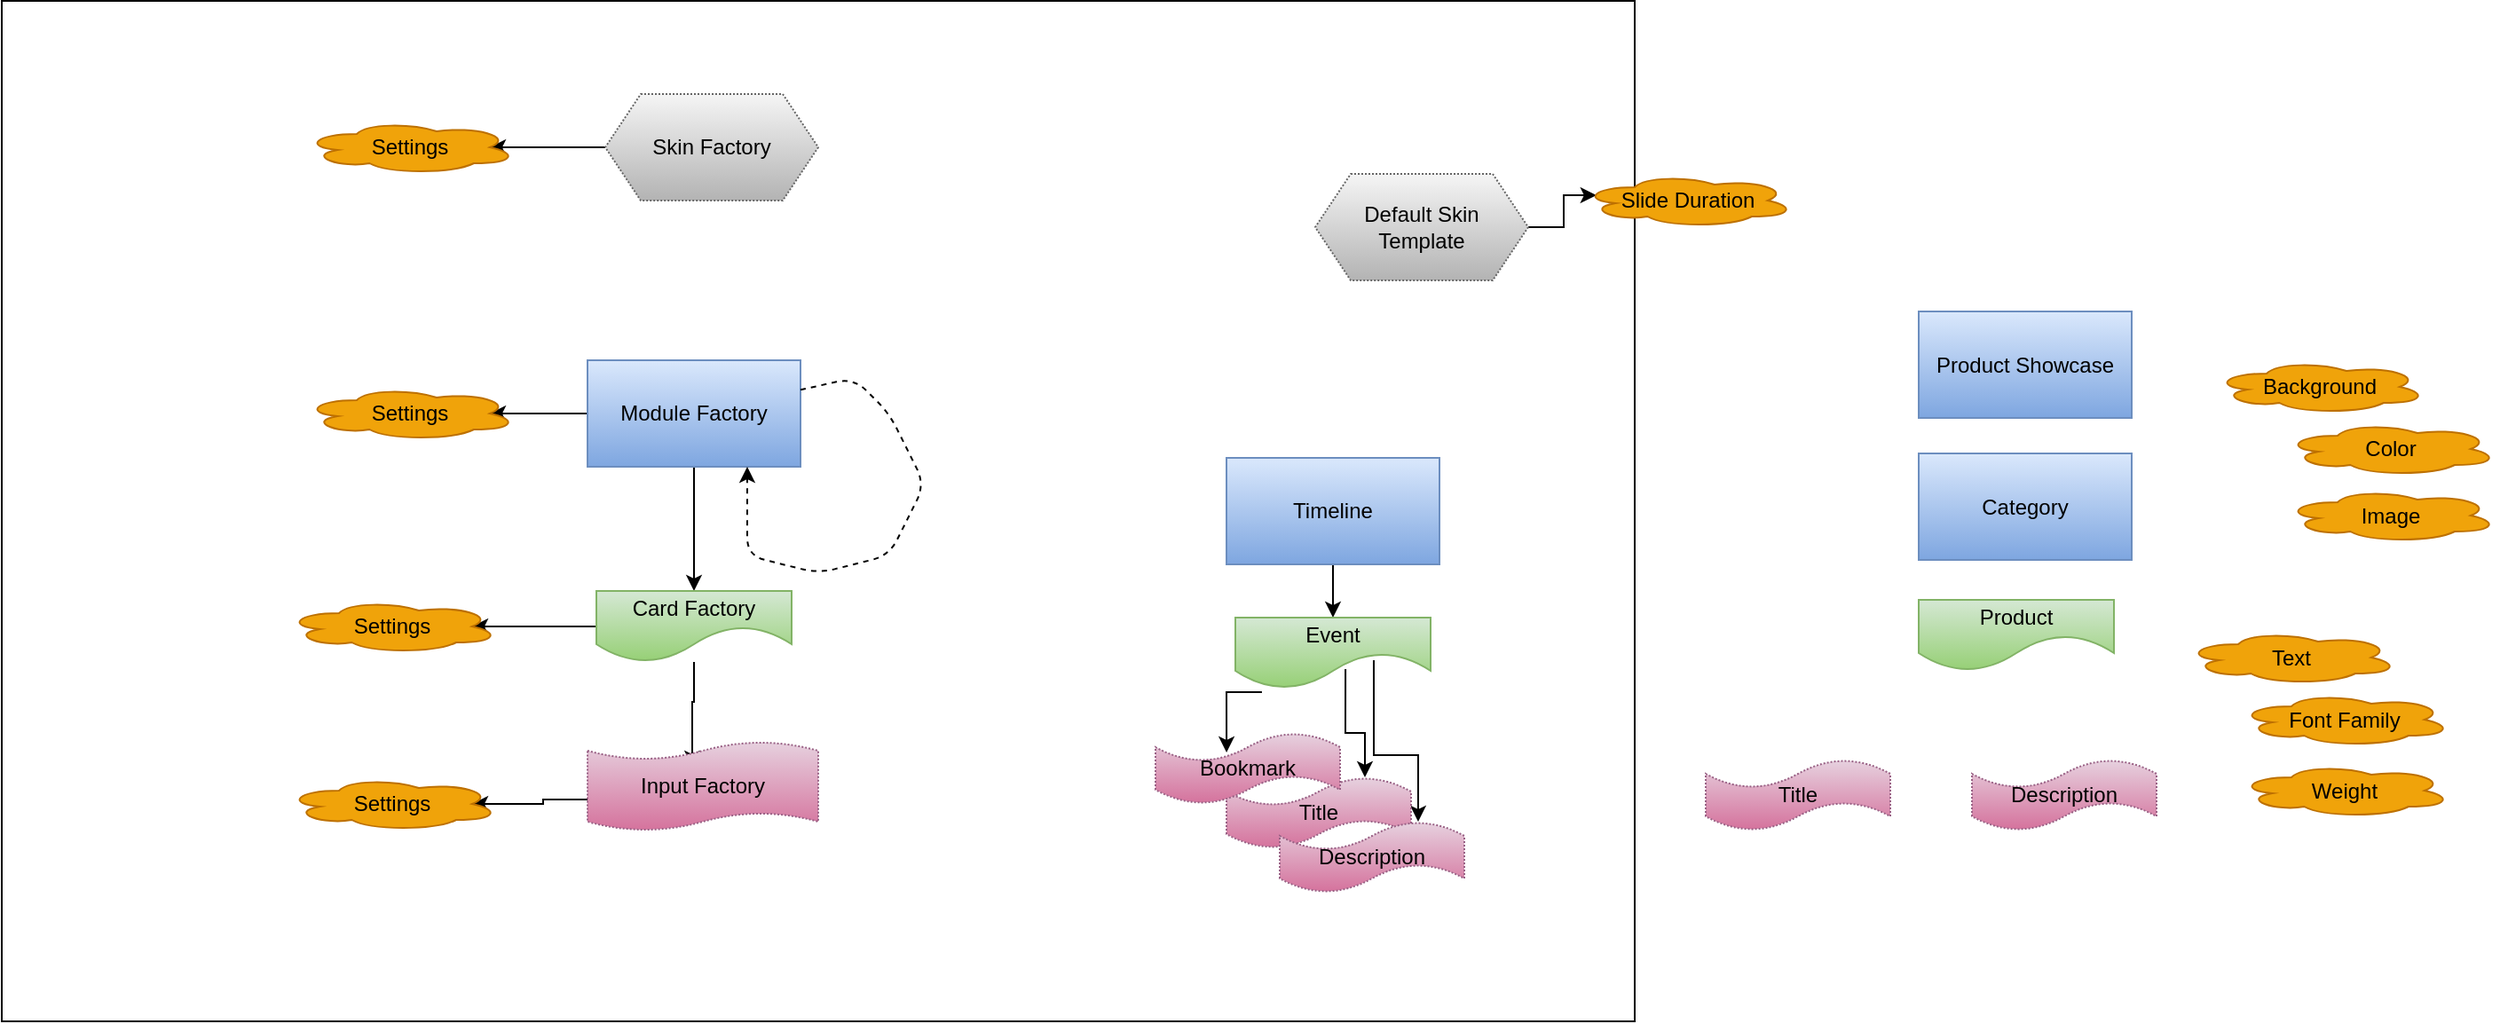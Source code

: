 <mxfile version="16.6.6" type="github"><diagram id="qwyssv_Jp2rAdT7Fx25V" name="Page-1"><mxGraphModel dx="653" dy="1712" grid="1" gridSize="10" guides="1" tooltips="1" connect="1" arrows="1" fold="1" page="1" pageScale="1" pageWidth="1600" pageHeight="1200" math="0" shadow="0"><root><mxCell id="0"/><mxCell id="1" parent="0"/><mxCell id="abnrcZUVTyxAUXUlJfrI-17" value="" style="rounded=0;whiteSpace=wrap;html=1;" parent="1" vertex="1"><mxGeometry x="50" y="-32.5" width="920" height="575" as="geometry"/></mxCell><mxCell id="abnrcZUVTyxAUXUlJfrI-3" style="edgeStyle=orthogonalEdgeStyle;rounded=0;orthogonalLoop=1;jettySize=auto;html=1;exitX=0.5;exitY=1;exitDx=0;exitDy=0;entryX=0.5;entryY=0;entryDx=0;entryDy=0;" parent="1" source="sjU5E49n6G_sGgpdmTzi-1" target="abnrcZUVTyxAUXUlJfrI-2" edge="1"><mxGeometry relative="1" as="geometry"/></mxCell><mxCell id="abnrcZUVTyxAUXUlJfrI-8" style="edgeStyle=orthogonalEdgeStyle;rounded=0;orthogonalLoop=1;jettySize=auto;html=1;exitX=0;exitY=0.5;exitDx=0;exitDy=0;entryX=0.875;entryY=0.5;entryDx=0;entryDy=0;entryPerimeter=0;" parent="1" source="sjU5E49n6G_sGgpdmTzi-1" target="abnrcZUVTyxAUXUlJfrI-5" edge="1"><mxGeometry relative="1" as="geometry"/></mxCell><mxCell id="sjU5E49n6G_sGgpdmTzi-1" value="Module Factory" style="rounded=0;whiteSpace=wrap;html=1;fillColor=#dae8fc;strokeColor=#6c8ebf;gradientColor=#7ea6e0;" parent="1" vertex="1"><mxGeometry x="380" y="170" width="120" height="60" as="geometry"/></mxCell><mxCell id="abnrcZUVTyxAUXUlJfrI-1" value="" style="endArrow=classic;html=1;dashed=1;fontFamily=Helvetica;fontSize=11;fontColor=rgb(0, 0, 0);align=center;strokeColor=rgb(0, 0, 0);entryX=0.75;entryY=1;entryDx=0;entryDy=0;" parent="1" source="sjU5E49n6G_sGgpdmTzi-1" target="sjU5E49n6G_sGgpdmTzi-1" edge="1"><mxGeometry width="50" height="50" relative="1" as="geometry"><mxPoint x="1050" y="330" as="sourcePoint"/><mxPoint x="470" y="250" as="targetPoint"/><Array as="points"><mxPoint x="530" y="180"/><mxPoint x="550" y="200"/><mxPoint x="570" y="240"/><mxPoint x="550" y="280"/><mxPoint x="510" y="290"/><mxPoint x="470" y="280"/></Array></mxGeometry></mxCell><mxCell id="abnrcZUVTyxAUXUlJfrI-9" style="edgeStyle=orthogonalEdgeStyle;rounded=0;orthogonalLoop=1;jettySize=auto;html=1;exitX=0;exitY=0.5;exitDx=0;exitDy=0;entryX=0.875;entryY=0.5;entryDx=0;entryDy=0;entryPerimeter=0;" parent="1" source="abnrcZUVTyxAUXUlJfrI-2" target="abnrcZUVTyxAUXUlJfrI-6" edge="1"><mxGeometry relative="1" as="geometry"/></mxCell><mxCell id="abnrcZUVTyxAUXUlJfrI-50" style="edgeStyle=orthogonalEdgeStyle;rounded=0;orthogonalLoop=1;jettySize=auto;html=1;entryX=0.454;entryY=0.28;entryDx=0;entryDy=0;entryPerimeter=0;" parent="1" source="abnrcZUVTyxAUXUlJfrI-2" target="abnrcZUVTyxAUXUlJfrI-48" edge="1"><mxGeometry relative="1" as="geometry"/></mxCell><mxCell id="abnrcZUVTyxAUXUlJfrI-2" value="Card Factory" style="shape=document;whiteSpace=wrap;html=1;boundedLbl=1;size=0.5;fillColor=#d5e8d4;gradientColor=#97d077;strokeColor=#82b366;" parent="1" vertex="1"><mxGeometry x="385" y="300" width="110" height="40" as="geometry"/></mxCell><mxCell id="abnrcZUVTyxAUXUlJfrI-5" value="Settings" style="ellipse;shape=cloud;whiteSpace=wrap;html=1;fillColor=#f0a30a;strokeColor=#BD7000;fontColor=#000000;" parent="1" vertex="1"><mxGeometry x="220" y="185" width="120" height="30" as="geometry"/></mxCell><mxCell id="abnrcZUVTyxAUXUlJfrI-6" value="Settings" style="ellipse;shape=cloud;whiteSpace=wrap;html=1;fillColor=#f0a30a;strokeColor=#BD7000;fontColor=#000000;" parent="1" vertex="1"><mxGeometry x="210" y="305" width="120" height="30" as="geometry"/></mxCell><mxCell id="abnrcZUVTyxAUXUlJfrI-15" style="edgeStyle=orthogonalEdgeStyle;rounded=0;orthogonalLoop=1;jettySize=auto;html=1;exitX=0;exitY=0.5;exitDx=0;exitDy=0;entryX=0.875;entryY=0.5;entryDx=0;entryDy=0;entryPerimeter=0;" parent="1" source="abnrcZUVTyxAUXUlJfrI-12" target="abnrcZUVTyxAUXUlJfrI-14" edge="1"><mxGeometry relative="1" as="geometry"/></mxCell><mxCell id="abnrcZUVTyxAUXUlJfrI-12" value="Skin Factory" style="shape=hexagon;perimeter=hexagonPerimeter2;whiteSpace=wrap;html=1;fixedSize=1;fontFamily=Helvetica;fontSize=12;align=center;strokeColor=#666666;fillColor=#f5f5f5;gradientColor=#b3b3b3;dashed=1;dashPattern=1 1;" parent="1" vertex="1"><mxGeometry x="390" y="20" width="120" height="60" as="geometry"/></mxCell><mxCell id="abnrcZUVTyxAUXUlJfrI-14" value="Settings" style="ellipse;shape=cloud;whiteSpace=wrap;html=1;fillColor=#f0a30a;strokeColor=#BD7000;fontColor=#000000;" parent="1" vertex="1"><mxGeometry x="220" y="35" width="120" height="30" as="geometry"/></mxCell><mxCell id="abnrcZUVTyxAUXUlJfrI-38" style="edgeStyle=orthogonalEdgeStyle;rounded=0;orthogonalLoop=1;jettySize=auto;html=1;exitX=1;exitY=0.5;exitDx=0;exitDy=0;entryX=0.07;entryY=0.4;entryDx=0;entryDy=0;entryPerimeter=0;" parent="1" source="abnrcZUVTyxAUXUlJfrI-18" target="abnrcZUVTyxAUXUlJfrI-35" edge="1"><mxGeometry relative="1" as="geometry"><mxPoint x="949" y="98.99" as="targetPoint"/></mxGeometry></mxCell><mxCell id="abnrcZUVTyxAUXUlJfrI-18" value="Default Skin &lt;br&gt;Template" style="shape=hexagon;perimeter=hexagonPerimeter2;whiteSpace=wrap;html=1;fixedSize=1;fontFamily=Helvetica;fontSize=12;align=center;strokeColor=#666666;fillColor=#f5f5f5;gradientColor=#b3b3b3;dashed=1;dashPattern=1 1;" parent="1" vertex="1"><mxGeometry x="790" y="65" width="120" height="60" as="geometry"/></mxCell><mxCell id="abnrcZUVTyxAUXUlJfrI-26" style="edgeStyle=orthogonalEdgeStyle;rounded=0;orthogonalLoop=1;jettySize=auto;html=1;exitX=0.5;exitY=1;exitDx=0;exitDy=0;entryX=0.5;entryY=0;entryDx=0;entryDy=0;" parent="1" source="abnrcZUVTyxAUXUlJfrI-19" target="abnrcZUVTyxAUXUlJfrI-20" edge="1"><mxGeometry relative="1" as="geometry"/></mxCell><mxCell id="abnrcZUVTyxAUXUlJfrI-19" value="Timeline" style="rounded=0;whiteSpace=wrap;html=1;fillColor=#dae8fc;strokeColor=#6c8ebf;gradientColor=#7ea6e0;" parent="1" vertex="1"><mxGeometry x="740" y="225" width="120" height="60" as="geometry"/></mxCell><mxCell id="abnrcZUVTyxAUXUlJfrI-57" style="edgeStyle=orthogonalEdgeStyle;rounded=0;orthogonalLoop=1;jettySize=auto;html=1;exitX=0.136;exitY=1.05;exitDx=0;exitDy=0;entryX=0.385;entryY=0.275;entryDx=0;entryDy=0;entryPerimeter=0;exitPerimeter=0;" parent="1" source="abnrcZUVTyxAUXUlJfrI-20" target="abnrcZUVTyxAUXUlJfrI-53" edge="1"><mxGeometry relative="1" as="geometry"/></mxCell><mxCell id="abnrcZUVTyxAUXUlJfrI-58" style="edgeStyle=orthogonalEdgeStyle;rounded=0;orthogonalLoop=1;jettySize=auto;html=1;exitX=0.709;exitY=0.6;exitDx=0;exitDy=0;entryX=0.75;entryY=0;entryDx=0;entryDy=0;entryPerimeter=0;exitPerimeter=0;" parent="1" source="abnrcZUVTyxAUXUlJfrI-20" target="abnrcZUVTyxAUXUlJfrI-55" edge="1"><mxGeometry relative="1" as="geometry"/></mxCell><mxCell id="abnrcZUVTyxAUXUlJfrI-61" style="edgeStyle=orthogonalEdgeStyle;rounded=0;orthogonalLoop=1;jettySize=auto;html=1;exitX=0.564;exitY=0.725;exitDx=0;exitDy=0;entryX=0.75;entryY=0;entryDx=0;entryDy=0;entryPerimeter=0;exitPerimeter=0;" parent="1" source="abnrcZUVTyxAUXUlJfrI-20" target="abnrcZUVTyxAUXUlJfrI-54" edge="1"><mxGeometry relative="1" as="geometry"/></mxCell><mxCell id="abnrcZUVTyxAUXUlJfrI-20" value="Event" style="shape=document;whiteSpace=wrap;html=1;boundedLbl=1;size=0.5;fillColor=#d5e8d4;gradientColor=#97d077;strokeColor=#82b366;" parent="1" vertex="1"><mxGeometry x="745" y="315" width="110" height="40" as="geometry"/></mxCell><mxCell id="abnrcZUVTyxAUXUlJfrI-22" value="Product Showcase" style="rounded=0;whiteSpace=wrap;html=1;fillColor=#dae8fc;strokeColor=#6c8ebf;gradientColor=#7ea6e0;" parent="1" vertex="1"><mxGeometry x="1130" y="142.5" width="120" height="60" as="geometry"/></mxCell><mxCell id="abnrcZUVTyxAUXUlJfrI-23" value="Product" style="shape=document;whiteSpace=wrap;html=1;boundedLbl=1;size=0.5;fillColor=#d5e8d4;gradientColor=#97d077;strokeColor=#82b366;" parent="1" vertex="1"><mxGeometry x="1130" y="305" width="110" height="40" as="geometry"/></mxCell><mxCell id="abnrcZUVTyxAUXUlJfrI-24" value="Category" style="rounded=0;whiteSpace=wrap;html=1;fillColor=#dae8fc;strokeColor=#6c8ebf;gradientColor=#7ea6e0;" parent="1" vertex="1"><mxGeometry x="1130" y="222.5" width="120" height="60" as="geometry"/></mxCell><mxCell id="abnrcZUVTyxAUXUlJfrI-30" value="Text" style="ellipse;shape=cloud;whiteSpace=wrap;html=1;fillColor=#f0a30a;strokeColor=#BD7000;fontColor=#000000;" parent="1" vertex="1"><mxGeometry x="1280" y="322.5" width="120" height="30" as="geometry"/></mxCell><mxCell id="abnrcZUVTyxAUXUlJfrI-31" value="Font Family" style="ellipse;shape=cloud;whiteSpace=wrap;html=1;fillColor=#f0a30a;strokeColor=#BD7000;fontColor=#000000;" parent="1" vertex="1"><mxGeometry x="1310" y="357.5" width="120" height="30" as="geometry"/></mxCell><mxCell id="abnrcZUVTyxAUXUlJfrI-32" value="Weight" style="ellipse;shape=cloud;whiteSpace=wrap;html=1;fillColor=#f0a30a;strokeColor=#BD7000;fontColor=#000000;" parent="1" vertex="1"><mxGeometry x="1310" y="397.5" width="120" height="30" as="geometry"/></mxCell><mxCell id="abnrcZUVTyxAUXUlJfrI-33" value="Background" style="ellipse;shape=cloud;whiteSpace=wrap;html=1;fillColor=#f0a30a;strokeColor=#BD7000;fontColor=#000000;" parent="1" vertex="1"><mxGeometry x="1296" y="170" width="120" height="30" as="geometry"/></mxCell><mxCell id="abnrcZUVTyxAUXUlJfrI-34" value="Color" style="ellipse;shape=cloud;whiteSpace=wrap;html=1;fillColor=#f0a30a;strokeColor=#BD7000;fontColor=#000000;" parent="1" vertex="1"><mxGeometry x="1336" y="205" width="120" height="30" as="geometry"/></mxCell><mxCell id="abnrcZUVTyxAUXUlJfrI-35" value="Slide Duration" style="ellipse;shape=cloud;whiteSpace=wrap;html=1;fillColor=#f0a30a;strokeColor=#BD7000;fontColor=#000000;" parent="1" vertex="1"><mxGeometry x="940" y="65" width="120" height="30" as="geometry"/></mxCell><mxCell id="abnrcZUVTyxAUXUlJfrI-37" value="Image" style="ellipse;shape=cloud;whiteSpace=wrap;html=1;fillColor=#f0a30a;strokeColor=#BD7000;fontColor=#000000;" parent="1" vertex="1"><mxGeometry x="1336" y="242.5" width="120" height="30" as="geometry"/></mxCell><mxCell id="abnrcZUVTyxAUXUlJfrI-52" style="edgeStyle=orthogonalEdgeStyle;rounded=0;orthogonalLoop=1;jettySize=auto;html=1;exitX=0;exitY=0.65;exitDx=0;exitDy=0;exitPerimeter=0;entryX=0.875;entryY=0.5;entryDx=0;entryDy=0;entryPerimeter=0;" parent="1" source="abnrcZUVTyxAUXUlJfrI-48" target="abnrcZUVTyxAUXUlJfrI-51" edge="1"><mxGeometry relative="1" as="geometry"/></mxCell><mxCell id="abnrcZUVTyxAUXUlJfrI-48" value="Input Factory" style="shape=tape;whiteSpace=wrap;html=1;dashed=1;dashPattern=1 1;fontFamily=Helvetica;fontSize=12;fontColor=rgb(0, 0, 0);align=center;strokeColor=#996185;fillColor=#e6d0de;gradientColor=#d5739d;size=0.2;" parent="1" vertex="1"><mxGeometry x="380" y="385" width="130" height="50" as="geometry"/></mxCell><mxCell id="abnrcZUVTyxAUXUlJfrI-51" value="Settings" style="ellipse;shape=cloud;whiteSpace=wrap;html=1;fillColor=#f0a30a;strokeColor=#BD7000;fontColor=#000000;" parent="1" vertex="1"><mxGeometry x="210" y="405" width="120" height="30" as="geometry"/></mxCell><mxCell id="abnrcZUVTyxAUXUlJfrI-54" value="Title" style="shape=tape;whiteSpace=wrap;html=1;dashed=1;dashPattern=1 1;fontFamily=Helvetica;fontSize=12;fontColor=rgb(0, 0, 0);align=center;strokeColor=#996185;fillColor=#e6d0de;gradientColor=#d5739d;" parent="1" vertex="1"><mxGeometry x="740" y="405" width="104" height="40" as="geometry"/></mxCell><mxCell id="abnrcZUVTyxAUXUlJfrI-55" value="Description" style="shape=tape;whiteSpace=wrap;html=1;dashed=1;dashPattern=1 1;fontFamily=Helvetica;fontSize=12;fontColor=rgb(0, 0, 0);align=center;strokeColor=#996185;fillColor=#e6d0de;gradientColor=#d5739d;" parent="1" vertex="1"><mxGeometry x="770" y="430" width="104" height="40" as="geometry"/></mxCell><mxCell id="abnrcZUVTyxAUXUlJfrI-53" value="Bookmark" style="shape=tape;whiteSpace=wrap;html=1;dashed=1;dashPattern=1 1;fontFamily=Helvetica;fontSize=12;fontColor=rgb(0, 0, 0);align=center;strokeColor=#996185;fillColor=#e6d0de;gradientColor=#d5739d;" parent="1" vertex="1"><mxGeometry x="700" y="380" width="104" height="40" as="geometry"/></mxCell><mxCell id="abnrcZUVTyxAUXUlJfrI-68" value="Title" style="shape=tape;whiteSpace=wrap;html=1;dashed=1;dashPattern=1 1;fontFamily=Helvetica;fontSize=12;fontColor=rgb(0, 0, 0);align=center;strokeColor=#996185;fillColor=#e6d0de;gradientColor=#d5739d;" parent="1" vertex="1"><mxGeometry x="1010" y="395" width="104" height="40" as="geometry"/></mxCell><mxCell id="abnrcZUVTyxAUXUlJfrI-69" value="Description" style="shape=tape;whiteSpace=wrap;html=1;dashed=1;dashPattern=1 1;fontFamily=Helvetica;fontSize=12;fontColor=rgb(0, 0, 0);align=center;strokeColor=#996185;fillColor=#e6d0de;gradientColor=#d5739d;" parent="1" vertex="1"><mxGeometry x="1160" y="395" width="104" height="40" as="geometry"/></mxCell></root></mxGraphModel></diagram></mxfile>